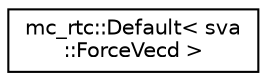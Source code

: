 digraph "Graphical Class Hierarchy"
{
 // INTERACTIVE_SVG=YES
 // LATEX_PDF_SIZE
  edge [fontname="Helvetica",fontsize="10",labelfontname="Helvetica",labelfontsize="10"];
  node [fontname="Helvetica",fontsize="10",shape=record];
  rankdir="LR";
  Node0 [label="mc_rtc::Default\< sva\l::ForceVecd \>",height=0.2,width=0.4,color="black", fillcolor="white", style="filled",URL="$structmc__rtc_1_1Default_3_01sva_1_1ForceVecd_01_4.html",tooltip=" "];
}
